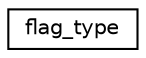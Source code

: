 digraph "Graphical Class Hierarchy"
{
 // LATEX_PDF_SIZE
  edge [fontname="Helvetica",fontsize="10",labelfontname="Helvetica",labelfontsize="10"];
  node [fontname="Helvetica",fontsize="10",shape=record];
  rankdir="LR";
  Node0 [label="flag_type",height=0.2,width=0.4,color="black", fillcolor="white", style="filled",URL="$classflag__type.html",tooltip=" "];
}
